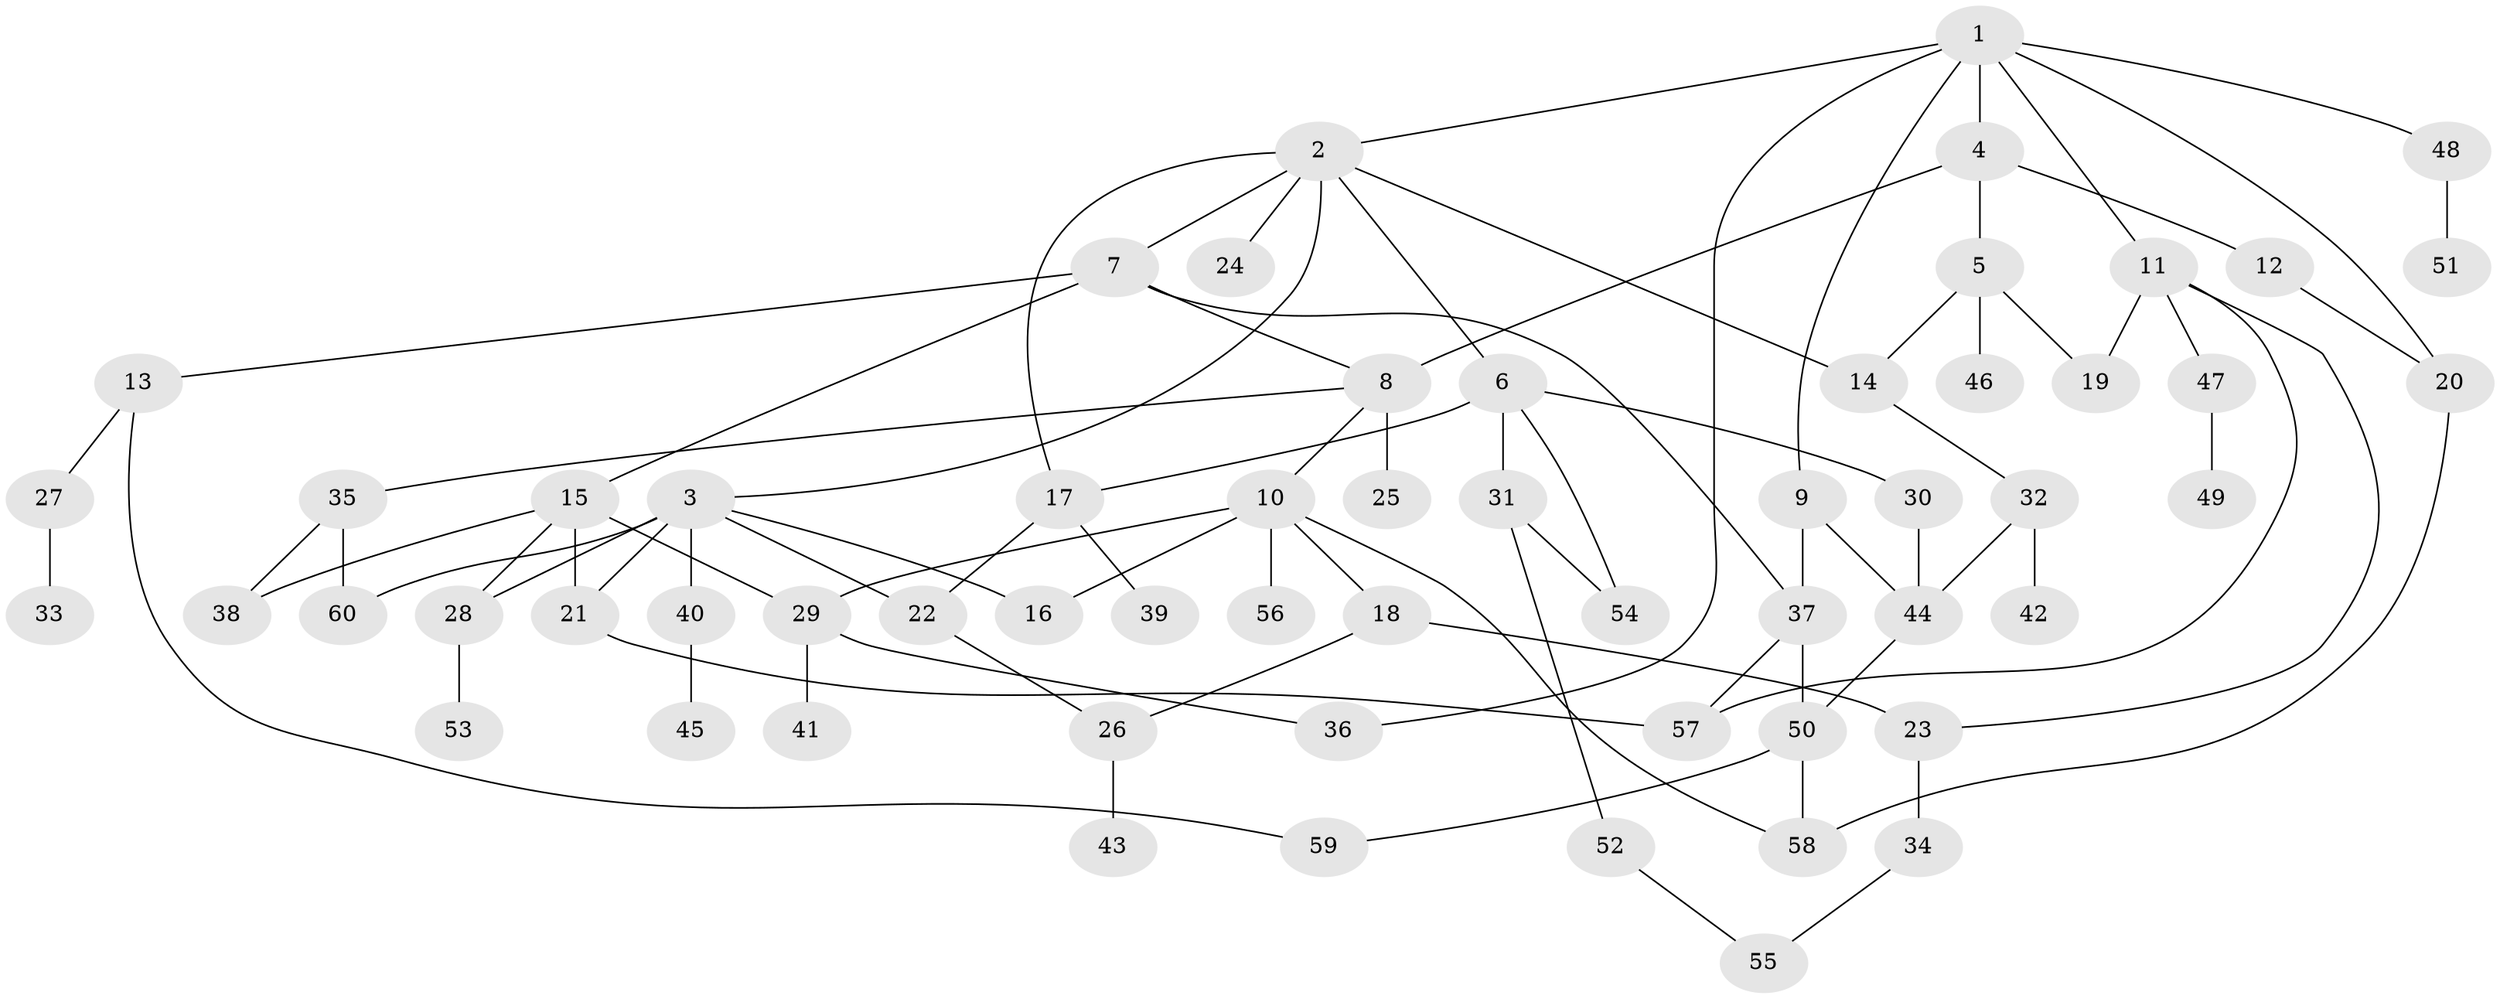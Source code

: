 // coarse degree distribution, {8: 0.05128205128205128, 7: 0.02564102564102564, 5: 0.10256410256410256, 4: 0.10256410256410256, 6: 0.05128205128205128, 2: 0.23076923076923078, 3: 0.1794871794871795, 1: 0.2564102564102564}
// Generated by graph-tools (version 1.1) at 2025/51/02/27/25 19:51:37]
// undirected, 60 vertices, 85 edges
graph export_dot {
graph [start="1"]
  node [color=gray90,style=filled];
  1;
  2;
  3;
  4;
  5;
  6;
  7;
  8;
  9;
  10;
  11;
  12;
  13;
  14;
  15;
  16;
  17;
  18;
  19;
  20;
  21;
  22;
  23;
  24;
  25;
  26;
  27;
  28;
  29;
  30;
  31;
  32;
  33;
  34;
  35;
  36;
  37;
  38;
  39;
  40;
  41;
  42;
  43;
  44;
  45;
  46;
  47;
  48;
  49;
  50;
  51;
  52;
  53;
  54;
  55;
  56;
  57;
  58;
  59;
  60;
  1 -- 2;
  1 -- 4;
  1 -- 9;
  1 -- 11;
  1 -- 20;
  1 -- 48;
  1 -- 36;
  2 -- 3;
  2 -- 6;
  2 -- 7;
  2 -- 14;
  2 -- 24;
  2 -- 17;
  3 -- 16;
  3 -- 22;
  3 -- 40;
  3 -- 60;
  3 -- 28;
  3 -- 21;
  4 -- 5;
  4 -- 8;
  4 -- 12;
  5 -- 19;
  5 -- 46;
  5 -- 14;
  6 -- 17;
  6 -- 30;
  6 -- 31;
  6 -- 54;
  7 -- 13;
  7 -- 15;
  7 -- 37;
  7 -- 8;
  8 -- 10;
  8 -- 25;
  8 -- 35;
  9 -- 37;
  9 -- 44;
  10 -- 18;
  10 -- 56;
  10 -- 58;
  10 -- 29;
  10 -- 16;
  11 -- 23;
  11 -- 47;
  11 -- 57;
  11 -- 19;
  12 -- 20;
  13 -- 27;
  13 -- 59;
  14 -- 32;
  15 -- 21;
  15 -- 28;
  15 -- 29;
  15 -- 38;
  17 -- 39;
  17 -- 22;
  18 -- 26;
  18 -- 23;
  20 -- 58;
  21 -- 57;
  22 -- 26;
  23 -- 34;
  26 -- 43;
  27 -- 33;
  28 -- 53;
  29 -- 36;
  29 -- 41;
  30 -- 44;
  31 -- 52;
  31 -- 54;
  32 -- 42;
  32 -- 44;
  34 -- 55;
  35 -- 60;
  35 -- 38;
  37 -- 50;
  37 -- 57;
  40 -- 45;
  44 -- 50;
  47 -- 49;
  48 -- 51;
  50 -- 59;
  50 -- 58;
  52 -- 55;
}
